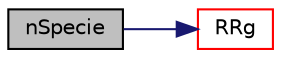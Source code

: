 digraph "nSpecie"
{
  bgcolor="transparent";
  edge [fontname="Helvetica",fontsize="10",labelfontname="Helvetica",labelfontsize="10"];
  node [fontname="Helvetica",fontsize="10",shape=record];
  rankdir="LR";
  Node1 [label="nSpecie",height=0.2,width=0.4,color="black", fillcolor="grey75", style="filled", fontcolor="black"];
  Node1 -> Node2 [color="midnightblue",fontsize="10",style="solid",fontname="Helvetica"];
  Node2 [label="RRg",height=0.2,width=0.4,color="red",URL="$a02078.html#aa4bef2041968a6be5819f11d53398d64",tooltip="Write access to source terms for gases. "];
}
